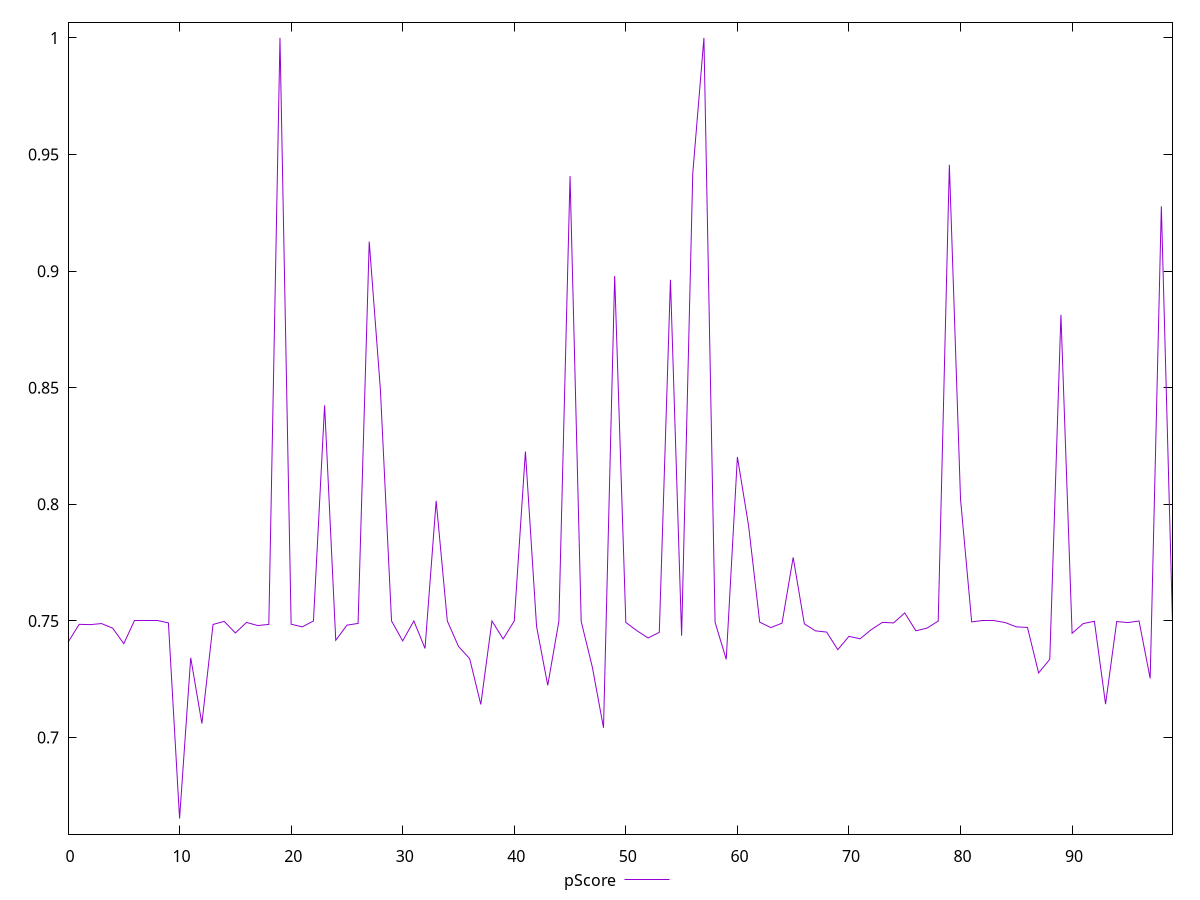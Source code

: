 reset

$pScore <<EOF
0 0.7408733333333334
1 0.7485655555555556
2 0.7484311111111112
3 0.7488955555555555
4 0.7469311111111111
5 0.7402755555555556
6 0.75
7 0.75
8 0.75
9 0.7491822222222222
10 0.6653
11 0.7342255555555556
12 0.7060372222225285
13 0.7485133333333334
14 0.7498366666666667
15 0.7448588888888888
16 0.7493788888888889
17 0.7480511111111111
18 0.7485166666666666
19 1
20 0.7486166666666667
21 0.7474733333333333
22 0.75
23 0.8424591666661824
24 0.7417288888888889
25 0.748211111111111
26 0.7489511111111111
27 0.9126508333339977
28 0.849274166666437
29 0.75
30 0.7414644444444113
31 0.75
32 0.7382222222222222
33 0.8015050000006643
34 0.75
35 0.73909
36 0.7338622222222222
37 0.71421
38 0.75
39 0.7423055555555556
40 0.75
41 0.8226299999995778
42 0.7476283333336727
43 0.7224061111107262
44 0.7498977777777778
45 0.9407591666669274
46 0.7497644444444445
47 0.7301627777775542
48 0.7041933333333333
49 0.8979258333325075
50 0.7493811111111112
51 0.7458033333333334
52 0.7427133333333333
53 0.7451222222222222
54 0.8962816666664245
55 0.7436733333333333
56 0.9419199999996151
57 1
58 0.74943
59 0.7335566666666666
60 0.8203283333328242
61 0.7909608333332774
62 0.7494888888888889
63 0.7471588888888889
64 0.7490655555555555
65 0.7772591666675484
66 0.74877
67 0.74576
68 0.7452377777777778
69 0.7376933333333333
70 0.7434177777777777
71 0.7423477777777778
72 0.7462955555555556
73 0.7494033333333333
74 0.7491733333333334
75 0.7534458333339231
76 0.7457833333333334
77 0.74694
78 0.7499577777777777
79 0.9456208333342025
80 0.8022591666667722
81 0.7496077777777778
82 0.75
83 0.75
84 0.7493299999999999
85 0.7474722222222222
86 0.7472355555551541
87 0.7277277777777778
88 0.7335666666666667
89 0.8812791666667908
90 0.7447288888888889
91 0.7488888888888889
92 0.7498677777777778
93 0.7143533333333334
94 0.7497588888888889
95 0.7493222222222222
96 0.75
97 0.7253622222222222
98 0.9278033333326069
99 0.7493144444444445
EOF

set key outside below
set xrange [0:99]
set yrange [0.658606:1.006694]
set trange [0.658606:1.006694]
set terminal svg size 640, 500 enhanced background rgb 'white'
set output "report_00015_2021-02-09T16-11-33.973Z/uses-rel-preconnect/samples/pages+cached+noadtech+nomedia/pScore/values.svg"

plot $pScore title "pScore" with line

reset
